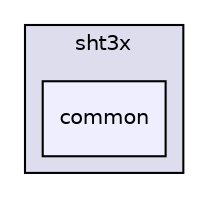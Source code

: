 digraph "sht3x/common" {
  compound=true
  node [ fontsize="10", fontname="Helvetica"];
  edge [ labelfontsize="10", labelfontname="Helvetica"];
  subgraph clusterdir_43b1249680df6b63ffc365fc1c1a0e46 {
    graph [ bgcolor="#ddddee", pencolor="black", label="sht3x" fontname="Helvetica", fontsize="10", URL="dir_43b1249680df6b63ffc365fc1c1a0e46.html"]
  dir_30326407f3a9b4354cdee93e3ea1d204 [shape=box, label="common", style="filled", fillcolor="#eeeeff", pencolor="black", URL="dir_30326407f3a9b4354cdee93e3ea1d204.html"];
  }
}
